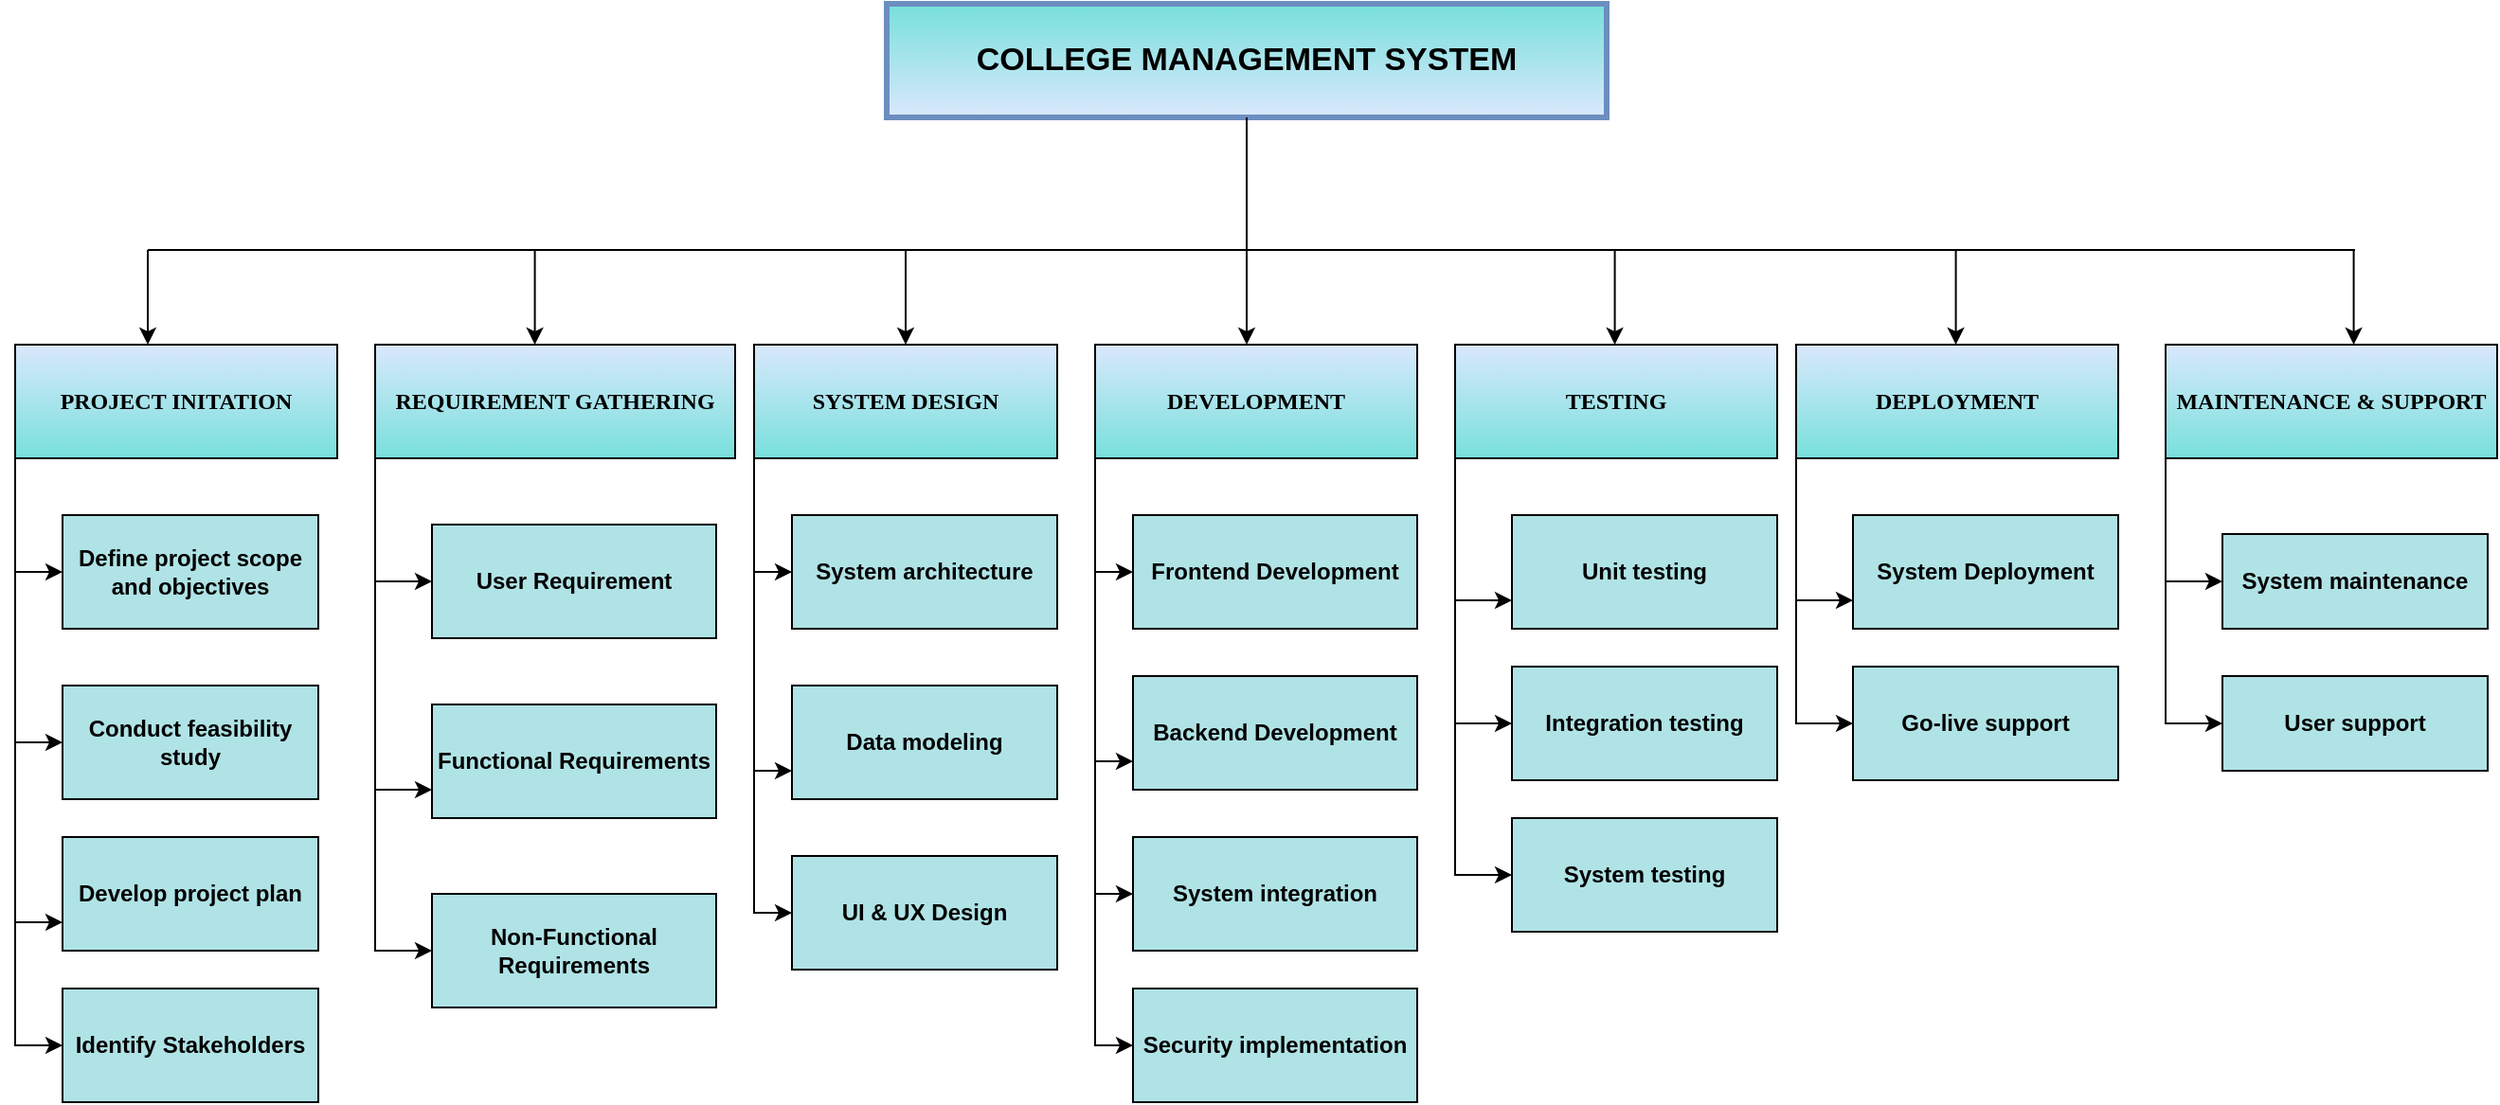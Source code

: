 <mxfile version="22.1.21" type="device">
  <diagram name="Page-1" id="cIiSb6WW9Ec4Gxy8y8p9">
    <mxGraphModel dx="1050" dy="1726" grid="1" gridSize="10" guides="1" tooltips="1" connect="1" arrows="1" fold="1" page="1" pageScale="1" pageWidth="827" pageHeight="1169" background="none" math="0" shadow="0">
      <root>
        <mxCell id="0" />
        <mxCell id="1" parent="0" />
        <mxCell id="OcWyNE0nHys7xxlKRgV0-39" style="edgeStyle=orthogonalEdgeStyle;rounded=0;orthogonalLoop=1;jettySize=auto;html=1;entryX=0;entryY=0.5;entryDx=0;entryDy=0;exitX=0;exitY=1;exitDx=0;exitDy=0;" parent="1" source="OcWyNE0nHys7xxlKRgV0-1" target="OcWyNE0nHys7xxlKRgV0-38" edge="1">
          <mxGeometry relative="1" as="geometry" />
        </mxCell>
        <mxCell id="OcWyNE0nHys7xxlKRgV0-40" style="edgeStyle=orthogonalEdgeStyle;rounded=0;orthogonalLoop=1;jettySize=auto;html=1;entryX=0;entryY=0.75;entryDx=0;entryDy=0;exitX=0;exitY=1;exitDx=0;exitDy=0;" parent="1" source="OcWyNE0nHys7xxlKRgV0-1" target="OcWyNE0nHys7xxlKRgV0-37" edge="1">
          <mxGeometry relative="1" as="geometry" />
        </mxCell>
        <mxCell id="OcWyNE0nHys7xxlKRgV0-41" style="edgeStyle=orthogonalEdgeStyle;rounded=0;orthogonalLoop=1;jettySize=auto;html=1;entryX=0;entryY=0.5;entryDx=0;entryDy=0;exitX=0;exitY=1;exitDx=0;exitDy=0;" parent="1" source="OcWyNE0nHys7xxlKRgV0-1" target="OcWyNE0nHys7xxlKRgV0-36" edge="1">
          <mxGeometry relative="1" as="geometry" />
        </mxCell>
        <mxCell id="OcWyNE0nHys7xxlKRgV0-42" style="edgeStyle=orthogonalEdgeStyle;rounded=0;orthogonalLoop=1;jettySize=auto;html=1;entryX=0;entryY=0.5;entryDx=0;entryDy=0;exitX=0;exitY=1;exitDx=0;exitDy=0;" parent="1" source="OcWyNE0nHys7xxlKRgV0-1" target="OcWyNE0nHys7xxlKRgV0-35" edge="1">
          <mxGeometry relative="1" as="geometry" />
        </mxCell>
        <mxCell id="OcWyNE0nHys7xxlKRgV0-1" value="&lt;font style=&quot;&quot; face=&quot;Times New Roman&quot;&gt;&lt;b&gt;PROJECT INITATION&lt;/b&gt;&lt;/font&gt;" style="rounded=0;whiteSpace=wrap;html=1;fillColor=#dae8fc;gradientColor=#77E0DC;strokeColor=#000000;strokeWidth=1;" parent="1" vertex="1">
          <mxGeometry x="80" y="130" width="170" height="60" as="geometry" />
        </mxCell>
        <mxCell id="OcWyNE0nHys7xxlKRgV0-25" style="edgeStyle=orthogonalEdgeStyle;rounded=0;orthogonalLoop=1;jettySize=auto;html=1;entryX=0;entryY=0.5;entryDx=0;entryDy=0;exitX=0;exitY=1;exitDx=0;exitDy=0;" parent="1" source="OcWyNE0nHys7xxlKRgV0-2" target="OcWyNE0nHys7xxlKRgV0-23" edge="1">
          <mxGeometry relative="1" as="geometry" />
        </mxCell>
        <mxCell id="OcWyNE0nHys7xxlKRgV0-26" style="edgeStyle=orthogonalEdgeStyle;rounded=0;orthogonalLoop=1;jettySize=auto;html=1;entryX=0;entryY=0.75;entryDx=0;entryDy=0;exitX=0;exitY=1;exitDx=0;exitDy=0;" parent="1" source="OcWyNE0nHys7xxlKRgV0-2" target="OcWyNE0nHys7xxlKRgV0-22" edge="1">
          <mxGeometry relative="1" as="geometry" />
        </mxCell>
        <mxCell id="OcWyNE0nHys7xxlKRgV0-27" style="edgeStyle=orthogonalEdgeStyle;rounded=0;orthogonalLoop=1;jettySize=auto;html=1;entryX=0;entryY=0.5;entryDx=0;entryDy=0;exitX=0;exitY=1;exitDx=0;exitDy=0;" parent="1" source="OcWyNE0nHys7xxlKRgV0-2" target="OcWyNE0nHys7xxlKRgV0-21" edge="1">
          <mxGeometry relative="1" as="geometry" />
        </mxCell>
        <mxCell id="OcWyNE0nHys7xxlKRgV0-2" value="&lt;font style=&quot;&quot; face=&quot;Times New Roman&quot;&gt;&lt;b&gt;REQUIREMENT GATHERING&lt;/b&gt;&lt;/font&gt;" style="rounded=0;whiteSpace=wrap;html=1;fillColor=#dae8fc;gradientColor=#77E0DC;strokeColor=#000000;strokeWidth=1;" parent="1" vertex="1">
          <mxGeometry x="270" y="130" width="190" height="60" as="geometry" />
        </mxCell>
        <mxCell id="OcWyNE0nHys7xxlKRgV0-32" style="edgeStyle=orthogonalEdgeStyle;rounded=0;orthogonalLoop=1;jettySize=auto;html=1;entryX=0;entryY=0.5;entryDx=0;entryDy=0;exitX=0;exitY=1;exitDx=0;exitDy=0;" parent="1" source="OcWyNE0nHys7xxlKRgV0-3" target="OcWyNE0nHys7xxlKRgV0-30" edge="1">
          <mxGeometry relative="1" as="geometry" />
        </mxCell>
        <mxCell id="OcWyNE0nHys7xxlKRgV0-33" style="edgeStyle=orthogonalEdgeStyle;rounded=0;orthogonalLoop=1;jettySize=auto;html=1;entryX=0;entryY=0.75;entryDx=0;entryDy=0;exitX=0;exitY=1;exitDx=0;exitDy=0;" parent="1" source="OcWyNE0nHys7xxlKRgV0-3" target="OcWyNE0nHys7xxlKRgV0-29" edge="1">
          <mxGeometry relative="1" as="geometry" />
        </mxCell>
        <mxCell id="OcWyNE0nHys7xxlKRgV0-34" style="edgeStyle=orthogonalEdgeStyle;rounded=0;orthogonalLoop=1;jettySize=auto;html=1;entryX=0;entryY=0.5;entryDx=0;entryDy=0;exitX=0;exitY=1;exitDx=0;exitDy=0;" parent="1" source="OcWyNE0nHys7xxlKRgV0-3" target="OcWyNE0nHys7xxlKRgV0-28" edge="1">
          <mxGeometry relative="1" as="geometry" />
        </mxCell>
        <mxCell id="OcWyNE0nHys7xxlKRgV0-3" value="&lt;b&gt;&lt;font face=&quot;Times New Roman&quot;&gt;SYSTEM DESIGN&lt;/font&gt;&lt;/b&gt;" style="rounded=0;whiteSpace=wrap;html=1;fillColor=#dae8fc;gradientColor=#77E0DC;strokeColor=#000000;strokeWidth=1;" parent="1" vertex="1">
          <mxGeometry x="470" y="130" width="160" height="60" as="geometry" />
        </mxCell>
        <mxCell id="OcWyNE0nHys7xxlKRgV0-62" style="edgeStyle=orthogonalEdgeStyle;rounded=0;orthogonalLoop=1;jettySize=auto;html=1;entryX=0;entryY=0.5;entryDx=0;entryDy=0;exitX=0;exitY=1;exitDx=0;exitDy=0;" parent="1" source="OcWyNE0nHys7xxlKRgV0-4" target="OcWyNE0nHys7xxlKRgV0-61" edge="1">
          <mxGeometry relative="1" as="geometry" />
        </mxCell>
        <mxCell id="OcWyNE0nHys7xxlKRgV0-63" style="edgeStyle=orthogonalEdgeStyle;rounded=0;orthogonalLoop=1;jettySize=auto;html=1;entryX=0;entryY=0.75;entryDx=0;entryDy=0;exitX=0;exitY=1;exitDx=0;exitDy=0;" parent="1" source="OcWyNE0nHys7xxlKRgV0-4" target="OcWyNE0nHys7xxlKRgV0-60" edge="1">
          <mxGeometry relative="1" as="geometry" />
        </mxCell>
        <mxCell id="OcWyNE0nHys7xxlKRgV0-64" style="edgeStyle=orthogonalEdgeStyle;rounded=0;orthogonalLoop=1;jettySize=auto;html=1;entryX=0;entryY=0.5;entryDx=0;entryDy=0;exitX=0;exitY=1;exitDx=0;exitDy=0;" parent="1" source="OcWyNE0nHys7xxlKRgV0-4" target="OcWyNE0nHys7xxlKRgV0-59" edge="1">
          <mxGeometry relative="1" as="geometry" />
        </mxCell>
        <mxCell id="OcWyNE0nHys7xxlKRgV0-66" style="edgeStyle=orthogonalEdgeStyle;rounded=0;orthogonalLoop=1;jettySize=auto;html=1;entryX=0;entryY=0.5;entryDx=0;entryDy=0;exitX=0;exitY=1;exitDx=0;exitDy=0;" parent="1" source="OcWyNE0nHys7xxlKRgV0-4" target="OcWyNE0nHys7xxlKRgV0-65" edge="1">
          <mxGeometry relative="1" as="geometry" />
        </mxCell>
        <mxCell id="OcWyNE0nHys7xxlKRgV0-4" value="&lt;b&gt;&lt;font face=&quot;Times New Roman&quot;&gt;DEVELOPMENT&lt;/font&gt;&lt;/b&gt;" style="rounded=0;whiteSpace=wrap;html=1;fillColor=#dae8fc;gradientColor=#77E0DC;strokeColor=#000000;strokeWidth=1;" parent="1" vertex="1">
          <mxGeometry x="650" y="130" width="170" height="60" as="geometry" />
        </mxCell>
        <mxCell id="OcWyNE0nHys7xxlKRgV0-48" style="edgeStyle=orthogonalEdgeStyle;rounded=0;orthogonalLoop=1;jettySize=auto;html=1;entryX=0;entryY=0.5;entryDx=0;entryDy=0;exitX=0;exitY=1;exitDx=0;exitDy=0;" parent="1" source="OcWyNE0nHys7xxlKRgV0-5" target="OcWyNE0nHys7xxlKRgV0-47" edge="1">
          <mxGeometry relative="1" as="geometry" />
        </mxCell>
        <mxCell id="OcWyNE0nHys7xxlKRgV0-49" style="edgeStyle=orthogonalEdgeStyle;rounded=0;orthogonalLoop=1;jettySize=auto;html=1;entryX=0;entryY=0.5;entryDx=0;entryDy=0;exitX=0;exitY=1;exitDx=0;exitDy=0;" parent="1" source="OcWyNE0nHys7xxlKRgV0-5" target="OcWyNE0nHys7xxlKRgV0-46" edge="1">
          <mxGeometry relative="1" as="geometry" />
        </mxCell>
        <mxCell id="OcWyNE0nHys7xxlKRgV0-50" style="edgeStyle=orthogonalEdgeStyle;rounded=0;orthogonalLoop=1;jettySize=auto;html=1;entryX=0;entryY=0.75;entryDx=0;entryDy=0;exitX=0;exitY=1;exitDx=0;exitDy=0;" parent="1" source="OcWyNE0nHys7xxlKRgV0-5" target="OcWyNE0nHys7xxlKRgV0-45" edge="1">
          <mxGeometry relative="1" as="geometry" />
        </mxCell>
        <mxCell id="OcWyNE0nHys7xxlKRgV0-5" value="&lt;b&gt;&lt;font face=&quot;Times New Roman&quot;&gt;TESTING&lt;/font&gt;&lt;/b&gt;" style="rounded=0;whiteSpace=wrap;html=1;fillColor=#dae8fc;gradientColor=#77E0DC;strokeColor=#000000;strokeWidth=1;" parent="1" vertex="1">
          <mxGeometry x="840" y="130" width="170" height="60" as="geometry" />
        </mxCell>
        <mxCell id="OcWyNE0nHys7xxlKRgV0-53" style="edgeStyle=orthogonalEdgeStyle;rounded=0;orthogonalLoop=1;jettySize=auto;html=1;entryX=0;entryY=0.5;entryDx=0;entryDy=0;exitX=0;exitY=1;exitDx=0;exitDy=0;" parent="1" source="OcWyNE0nHys7xxlKRgV0-6" target="OcWyNE0nHys7xxlKRgV0-52" edge="1">
          <mxGeometry relative="1" as="geometry" />
        </mxCell>
        <mxCell id="OcWyNE0nHys7xxlKRgV0-54" style="edgeStyle=orthogonalEdgeStyle;rounded=0;orthogonalLoop=1;jettySize=auto;html=1;entryX=0;entryY=0.75;entryDx=0;entryDy=0;exitX=0;exitY=1;exitDx=0;exitDy=0;" parent="1" source="OcWyNE0nHys7xxlKRgV0-6" target="OcWyNE0nHys7xxlKRgV0-51" edge="1">
          <mxGeometry relative="1" as="geometry" />
        </mxCell>
        <mxCell id="OcWyNE0nHys7xxlKRgV0-6" value="&lt;b&gt;&lt;font face=&quot;Times New Roman&quot;&gt;DEPLOYMENT&lt;/font&gt;&lt;/b&gt;" style="rounded=0;whiteSpace=wrap;html=1;fillColor=#dae8fc;gradientColor=#77E0DC;strokeColor=#000000;strokeWidth=1;" parent="1" vertex="1">
          <mxGeometry x="1020" y="130" width="170" height="60" as="geometry" />
        </mxCell>
        <mxCell id="OcWyNE0nHys7xxlKRgV0-57" style="edgeStyle=orthogonalEdgeStyle;rounded=0;orthogonalLoop=1;jettySize=auto;html=1;entryX=0;entryY=0.5;entryDx=0;entryDy=0;exitX=0;exitY=1;exitDx=0;exitDy=0;" parent="1" source="OcWyNE0nHys7xxlKRgV0-7" target="OcWyNE0nHys7xxlKRgV0-56" edge="1">
          <mxGeometry relative="1" as="geometry" />
        </mxCell>
        <mxCell id="OcWyNE0nHys7xxlKRgV0-58" style="edgeStyle=orthogonalEdgeStyle;rounded=0;orthogonalLoop=1;jettySize=auto;html=1;entryX=0;entryY=0.5;entryDx=0;entryDy=0;exitX=0;exitY=1;exitDx=0;exitDy=0;" parent="1" source="OcWyNE0nHys7xxlKRgV0-7" target="OcWyNE0nHys7xxlKRgV0-55" edge="1">
          <mxGeometry relative="1" as="geometry" />
        </mxCell>
        <mxCell id="OcWyNE0nHys7xxlKRgV0-7" value="&lt;b&gt;&lt;font face=&quot;Times New Roman&quot;&gt;MAINTENANCE &amp;amp; SUPPORT&lt;/font&gt;&lt;/b&gt;" style="rounded=0;whiteSpace=wrap;html=1;fillColor=#dae8fc;gradientColor=#77E0DC;strokeColor=#000000;strokeWidth=1;" parent="1" vertex="1">
          <mxGeometry x="1215" y="130" width="175" height="60" as="geometry" />
        </mxCell>
        <mxCell id="OcWyNE0nHys7xxlKRgV0-8" value="&lt;b&gt;&lt;font style=&quot;font-size: 17px;&quot; face=&quot;Helvetica&quot;&gt;COLLEGE MANAGEMENT SYSTEM&lt;/font&gt;&lt;/b&gt;" style="rounded=0;whiteSpace=wrap;html=1;fillColor=#dae8fc;strokeColor=#6c8ebf;gradientColor=#77E0DC;gradientDirection=north;strokeWidth=3;" parent="1" vertex="1">
          <mxGeometry x="540" y="-50" width="380" height="60" as="geometry" />
        </mxCell>
        <mxCell id="OcWyNE0nHys7xxlKRgV0-10" value="" style="endArrow=none;html=1;rounded=0;" parent="1" edge="1">
          <mxGeometry width="50" height="50" relative="1" as="geometry">
            <mxPoint x="150" y="80" as="sourcePoint" />
            <mxPoint x="1315" y="80" as="targetPoint" />
          </mxGeometry>
        </mxCell>
        <mxCell id="OcWyNE0nHys7xxlKRgV0-12" value="" style="endArrow=classic;html=1;rounded=0;" parent="1" edge="1">
          <mxGeometry width="50" height="50" relative="1" as="geometry">
            <mxPoint x="150" y="80" as="sourcePoint" />
            <mxPoint x="150" y="130" as="targetPoint" />
          </mxGeometry>
        </mxCell>
        <mxCell id="OcWyNE0nHys7xxlKRgV0-14" value="" style="endArrow=classic;html=1;rounded=0;" parent="1" edge="1">
          <mxGeometry width="50" height="50" relative="1" as="geometry">
            <mxPoint x="354.29" y="80" as="sourcePoint" />
            <mxPoint x="354.29" y="130" as="targetPoint" />
          </mxGeometry>
        </mxCell>
        <mxCell id="OcWyNE0nHys7xxlKRgV0-15" value="" style="endArrow=classic;html=1;rounded=0;" parent="1" edge="1">
          <mxGeometry width="50" height="50" relative="1" as="geometry">
            <mxPoint x="550" y="80" as="sourcePoint" />
            <mxPoint x="550" y="130" as="targetPoint" />
          </mxGeometry>
        </mxCell>
        <mxCell id="OcWyNE0nHys7xxlKRgV0-16" value="" style="endArrow=classic;html=1;rounded=0;" parent="1" edge="1">
          <mxGeometry width="50" height="50" relative="1" as="geometry">
            <mxPoint x="730" y="80" as="sourcePoint" />
            <mxPoint x="730" y="130" as="targetPoint" />
          </mxGeometry>
        </mxCell>
        <mxCell id="OcWyNE0nHys7xxlKRgV0-17" value="" style="endArrow=classic;html=1;rounded=0;" parent="1" edge="1">
          <mxGeometry width="50" height="50" relative="1" as="geometry">
            <mxPoint x="924.29" y="80" as="sourcePoint" />
            <mxPoint x="924.29" y="130" as="targetPoint" />
          </mxGeometry>
        </mxCell>
        <mxCell id="OcWyNE0nHys7xxlKRgV0-18" value="" style="endArrow=classic;html=1;rounded=0;" parent="1" edge="1">
          <mxGeometry width="50" height="50" relative="1" as="geometry">
            <mxPoint x="1104.29" y="80" as="sourcePoint" />
            <mxPoint x="1104.29" y="130" as="targetPoint" />
          </mxGeometry>
        </mxCell>
        <mxCell id="OcWyNE0nHys7xxlKRgV0-19" value="" style="endArrow=classic;html=1;rounded=0;" parent="1" edge="1">
          <mxGeometry width="50" height="50" relative="1" as="geometry">
            <mxPoint x="1314.29" y="80" as="sourcePoint" />
            <mxPoint x="1314.29" y="130" as="targetPoint" />
          </mxGeometry>
        </mxCell>
        <mxCell id="OcWyNE0nHys7xxlKRgV0-21" value="&lt;b&gt;User Requirement&lt;/b&gt;" style="rounded=0;whiteSpace=wrap;html=1;fillColor=#b0e3e6;strokeColor=#000000;strokeWidth=1;" parent="1" vertex="1">
          <mxGeometry x="300" y="225" width="150" height="60" as="geometry" />
        </mxCell>
        <mxCell id="OcWyNE0nHys7xxlKRgV0-22" value="&lt;b&gt;Functional Requirements&lt;/b&gt;" style="rounded=0;whiteSpace=wrap;html=1;fillColor=#b0e3e6;strokeColor=#000000;strokeWidth=1;" parent="1" vertex="1">
          <mxGeometry x="300" y="320" width="150" height="60" as="geometry" />
        </mxCell>
        <mxCell id="OcWyNE0nHys7xxlKRgV0-23" value="&lt;b&gt;Non-Functional Requirements&lt;/b&gt;" style="rounded=0;whiteSpace=wrap;html=1;fillColor=#b0e3e6;strokeColor=#000000;strokeWidth=1;" parent="1" vertex="1">
          <mxGeometry x="300" y="420" width="150" height="60" as="geometry" />
        </mxCell>
        <mxCell id="OcWyNE0nHys7xxlKRgV0-28" value="&lt;b&gt;System architecture&lt;/b&gt;" style="rounded=0;whiteSpace=wrap;html=1;fillColor=#b0e3e6;strokeColor=#000000;strokeWidth=1;" parent="1" vertex="1">
          <mxGeometry x="490" y="220" width="140" height="60" as="geometry" />
        </mxCell>
        <mxCell id="OcWyNE0nHys7xxlKRgV0-29" value="&lt;b&gt;Data modeling&lt;/b&gt;" style="rounded=0;whiteSpace=wrap;html=1;fillColor=#b0e3e6;strokeColor=#000000;strokeWidth=1;" parent="1" vertex="1">
          <mxGeometry x="490" y="310" width="140" height="60" as="geometry" />
        </mxCell>
        <mxCell id="OcWyNE0nHys7xxlKRgV0-30" value="&lt;b&gt;UI &amp;amp; UX Design&lt;/b&gt;" style="rounded=0;whiteSpace=wrap;html=1;fillColor=#b0e3e6;strokeColor=#000000;strokeWidth=1;" parent="1" vertex="1">
          <mxGeometry x="490" y="400" width="140" height="60" as="geometry" />
        </mxCell>
        <mxCell id="OcWyNE0nHys7xxlKRgV0-35" value="&lt;b&gt;Define project scope and objectives&lt;/b&gt;" style="rounded=0;whiteSpace=wrap;html=1;fillColor=#b0e3e6;strokeColor=#000000;strokeWidth=1;" parent="1" vertex="1">
          <mxGeometry x="105" y="220" width="135" height="60" as="geometry" />
        </mxCell>
        <mxCell id="OcWyNE0nHys7xxlKRgV0-36" value="&lt;b&gt;Conduct feasibility study&lt;/b&gt;" style="rounded=0;whiteSpace=wrap;html=1;fillColor=#b0e3e6;strokeColor=#000000;strokeWidth=1;" parent="1" vertex="1">
          <mxGeometry x="105" y="310" width="135" height="60" as="geometry" />
        </mxCell>
        <mxCell id="OcWyNE0nHys7xxlKRgV0-37" value="&lt;b&gt;Develop project plan&lt;/b&gt;" style="rounded=0;whiteSpace=wrap;html=1;fillColor=#b0e3e6;strokeColor=#000000;strokeWidth=1;" parent="1" vertex="1">
          <mxGeometry x="105" y="390" width="135" height="60" as="geometry" />
        </mxCell>
        <mxCell id="OcWyNE0nHys7xxlKRgV0-38" value="&lt;b&gt;Identify Stakeholders&lt;/b&gt;" style="rounded=0;whiteSpace=wrap;html=1;fillColor=#b0e3e6;strokeColor=#000000;strokeWidth=1;" parent="1" vertex="1">
          <mxGeometry x="105" y="470" width="135" height="60" as="geometry" />
        </mxCell>
        <mxCell id="OcWyNE0nHys7xxlKRgV0-45" value="&lt;b&gt;Unit testing&lt;/b&gt;" style="rounded=0;whiteSpace=wrap;html=1;fillColor=#b0e3e6;strokeColor=#000000;strokeWidth=1;" parent="1" vertex="1">
          <mxGeometry x="870" y="220" width="140" height="60" as="geometry" />
        </mxCell>
        <mxCell id="OcWyNE0nHys7xxlKRgV0-46" value="&lt;b&gt;Integration testing&lt;/b&gt;" style="rounded=0;whiteSpace=wrap;html=1;fillColor=#b0e3e6;strokeColor=#000000;strokeWidth=1;" parent="1" vertex="1">
          <mxGeometry x="870" y="300" width="140" height="60" as="geometry" />
        </mxCell>
        <mxCell id="OcWyNE0nHys7xxlKRgV0-47" value="&lt;b&gt;System testing&lt;/b&gt;" style="rounded=0;whiteSpace=wrap;html=1;fillColor=#b0e3e6;strokeColor=#000000;strokeWidth=1;" parent="1" vertex="1">
          <mxGeometry x="870" y="380" width="140" height="60" as="geometry" />
        </mxCell>
        <mxCell id="OcWyNE0nHys7xxlKRgV0-51" value="&lt;b&gt;System Deployment&lt;/b&gt;" style="rounded=0;whiteSpace=wrap;html=1;fillColor=#b0e3e6;strokeColor=#000000;strokeWidth=1;" parent="1" vertex="1">
          <mxGeometry x="1050" y="220" width="140" height="60" as="geometry" />
        </mxCell>
        <mxCell id="OcWyNE0nHys7xxlKRgV0-52" value="&lt;b&gt;Go-live support&lt;/b&gt;" style="rounded=0;whiteSpace=wrap;html=1;fillColor=#b0e3e6;strokeColor=#000000;strokeWidth=1;" parent="1" vertex="1">
          <mxGeometry x="1050" y="300" width="140" height="60" as="geometry" />
        </mxCell>
        <mxCell id="OcWyNE0nHys7xxlKRgV0-55" value="&lt;b&gt;System maintenance&lt;/b&gt;" style="rounded=0;whiteSpace=wrap;html=1;fillColor=#b0e3e6;strokeColor=#000000;strokeWidth=1;" parent="1" vertex="1">
          <mxGeometry x="1245" y="230" width="140" height="50" as="geometry" />
        </mxCell>
        <mxCell id="OcWyNE0nHys7xxlKRgV0-56" value="&lt;b&gt;User support&lt;/b&gt;" style="rounded=0;whiteSpace=wrap;html=1;fillColor=#b0e3e6;strokeColor=#000000;strokeWidth=1;" parent="1" vertex="1">
          <mxGeometry x="1245" y="305" width="140" height="50" as="geometry" />
        </mxCell>
        <mxCell id="OcWyNE0nHys7xxlKRgV0-59" value="&lt;b&gt;Frontend Development&lt;/b&gt;" style="rounded=0;whiteSpace=wrap;html=1;fillColor=#b0e3e6;strokeColor=#000000;strokeWidth=1;" parent="1" vertex="1">
          <mxGeometry x="670" y="220" width="150" height="60" as="geometry" />
        </mxCell>
        <mxCell id="OcWyNE0nHys7xxlKRgV0-60" value="&lt;b&gt;Backend Development&lt;/b&gt;" style="rounded=0;whiteSpace=wrap;html=1;fillColor=#b0e3e6;strokeColor=#000000;strokeWidth=1;" parent="1" vertex="1">
          <mxGeometry x="670" y="305" width="150" height="60" as="geometry" />
        </mxCell>
        <mxCell id="OcWyNE0nHys7xxlKRgV0-61" value="&lt;b&gt;System integration&lt;/b&gt;" style="rounded=0;whiteSpace=wrap;html=1;fillColor=#b0e3e6;strokeColor=#000000;strokeWidth=1;" parent="1" vertex="1">
          <mxGeometry x="670" y="390" width="150" height="60" as="geometry" />
        </mxCell>
        <mxCell id="OcWyNE0nHys7xxlKRgV0-65" value="&lt;b&gt;Security implementation&lt;/b&gt;" style="rounded=0;whiteSpace=wrap;html=1;fillColor=#b0e3e6;strokeColor=#000000;strokeWidth=1;" parent="1" vertex="1">
          <mxGeometry x="670" y="470" width="150" height="60" as="geometry" />
        </mxCell>
        <mxCell id="OcWyNE0nHys7xxlKRgV0-68" value="" style="endArrow=none;html=1;rounded=0;entryX=0.5;entryY=1;entryDx=0;entryDy=0;" parent="1" target="OcWyNE0nHys7xxlKRgV0-8" edge="1">
          <mxGeometry width="50" height="50" relative="1" as="geometry">
            <mxPoint x="730" y="80" as="sourcePoint" />
            <mxPoint x="780" y="30" as="targetPoint" />
          </mxGeometry>
        </mxCell>
      </root>
    </mxGraphModel>
  </diagram>
</mxfile>

